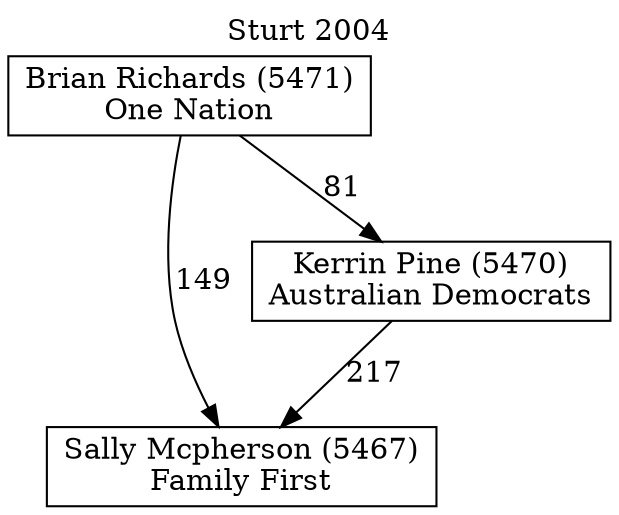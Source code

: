 // House preference flow
digraph "Sally Mcpherson (5467)_Sturt_2004" {
	graph [label="Sturt 2004" labelloc=t mclimit=10]
	node [shape=box]
	"Sally Mcpherson (5467)" [label="Sally Mcpherson (5467)
Family First"]
	"Kerrin Pine (5470)" [label="Kerrin Pine (5470)
Australian Democrats"]
	"Brian Richards (5471)" [label="Brian Richards (5471)
One Nation"]
	"Kerrin Pine (5470)" -> "Sally Mcpherson (5467)" [label=217]
	"Brian Richards (5471)" -> "Kerrin Pine (5470)" [label=81]
	"Brian Richards (5471)" -> "Sally Mcpherson (5467)" [label=149]
}
